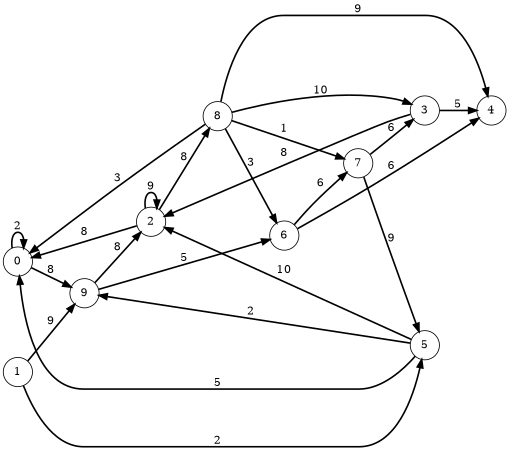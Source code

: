digraph A {
  rankdir=LR
size="5,3"    
ratio="fill"
edge[style="bold"]
node[shape="circle"]
0 -> 0[label=2]
0 -> 9[label=8]
1 -> 5[label=2]
1 -> 9[label=9]
2 -> 0[label=8]
2 -> 2[label=9]
2 -> 8[label=8]
3 -> 2[label=8]
3 -> 4[label=5]
5 -> 0[label=5]
5 -> 2[label=10]
5 -> 9[label=2]
6 -> 4[label=6]
6 -> 7[label=6]
7 -> 3[label=6]
7 -> 5[label=9]
8 -> 0[label=3]
8 -> 3[label=10]
8 -> 4[label=9]
8 -> 6[label=3]
8 -> 7[label=1]
9 -> 2[label=8]
9 -> 6[label=5]
}
